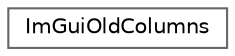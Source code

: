 digraph "Graphical Class Hierarchy"
{
 // LATEX_PDF_SIZE
  bgcolor="transparent";
  edge [fontname=Helvetica,fontsize=10,labelfontname=Helvetica,labelfontsize=10];
  node [fontname=Helvetica,fontsize=10,shape=box,height=0.2,width=0.4];
  rankdir="LR";
  Node0 [label="ImGuiOldColumns",height=0.2,width=0.4,color="grey40", fillcolor="white", style="filled",URL="$struct_im_gui_old_columns.html",tooltip=" "];
}
